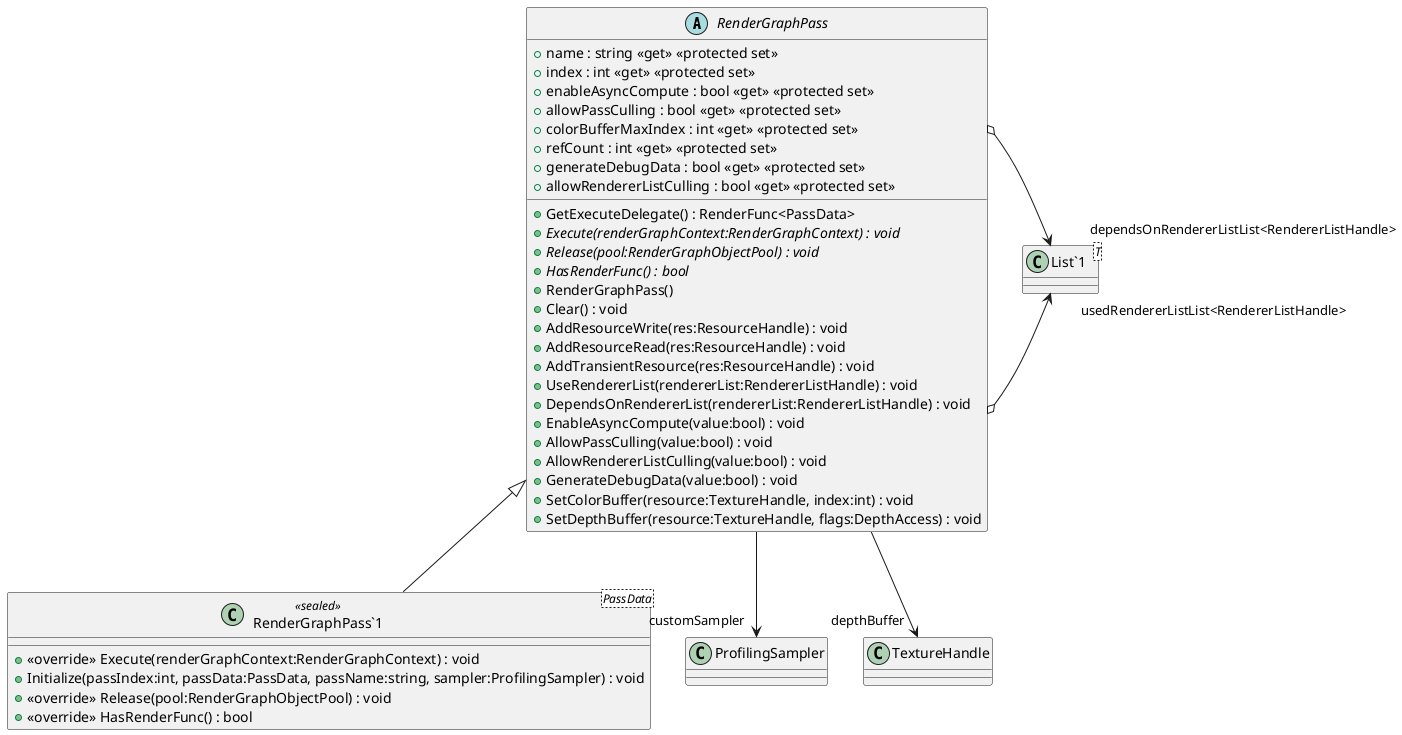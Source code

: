 @startuml
abstract class RenderGraphPass {
    + GetExecuteDelegate() : RenderFunc<PassData>
    + {abstract} Execute(renderGraphContext:RenderGraphContext) : void
    + {abstract} Release(pool:RenderGraphObjectPool) : void
    + {abstract} HasRenderFunc() : bool
    + name : string <<get>> <<protected set>>
    + index : int <<get>> <<protected set>>
    + enableAsyncCompute : bool <<get>> <<protected set>>
    + allowPassCulling : bool <<get>> <<protected set>>
    + colorBufferMaxIndex : int <<get>> <<protected set>>
    + refCount : int <<get>> <<protected set>>
    + generateDebugData : bool <<get>> <<protected set>>
    + allowRendererListCulling : bool <<get>> <<protected set>>
    + RenderGraphPass()
    + Clear() : void
    + AddResourceWrite(res:ResourceHandle) : void
    + AddResourceRead(res:ResourceHandle) : void
    + AddTransientResource(res:ResourceHandle) : void
    + UseRendererList(rendererList:RendererListHandle) : void
    + DependsOnRendererList(rendererList:RendererListHandle) : void
    + EnableAsyncCompute(value:bool) : void
    + AllowPassCulling(value:bool) : void
    + AllowRendererListCulling(value:bool) : void
    + GenerateDebugData(value:bool) : void
    + SetColorBuffer(resource:TextureHandle, index:int) : void
    + SetDepthBuffer(resource:TextureHandle, flags:DepthAccess) : void
}
class "RenderGraphPass`1"<PassData> <<sealed>> {
    + <<override>> Execute(renderGraphContext:RenderGraphContext) : void
    + Initialize(passIndex:int, passData:PassData, passName:string, sampler:ProfilingSampler) : void
    + <<override>> Release(pool:RenderGraphObjectPool) : void
    + <<override>> HasRenderFunc() : bool
}
class "List`1"<T> {
}
RenderGraphPass --> "customSampler" ProfilingSampler
RenderGraphPass --> "depthBuffer" TextureHandle
RenderGraphPass o-> "usedRendererListList<RendererListHandle>" "List`1"
RenderGraphPass o-> "dependsOnRendererListList<RendererListHandle>" "List`1"
RenderGraphPass <|-- "RenderGraphPass`1"
@enduml
